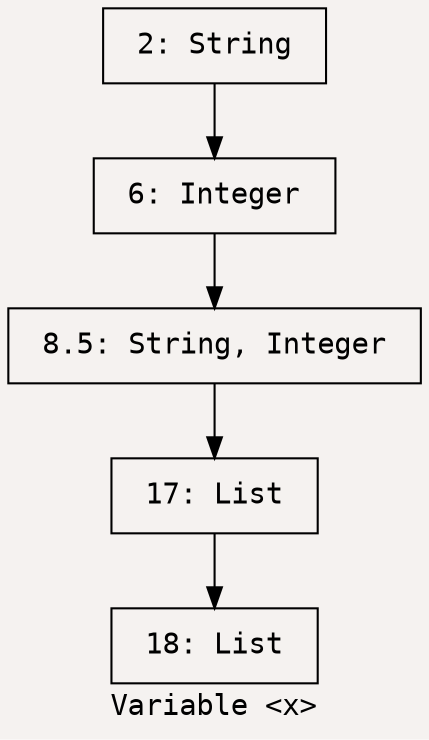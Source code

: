 digraph {
	label="Variable <x>"
	bgcolor="#f5f2f0"
	node [shape=box]
	node [fontname="Consolas,Monaco,'Andale Mono','Ubuntu Mono',monospace"]
	fontname="Consolas,Monaco,'Andale Mono','Ubuntu Mono',monospace"
	2 [label=" 2: String "]
	6 [label=" 6: Integer "]
	2 -> 6
	8.5 [label=" 8.5: String, Integer "]
	6 -> 8.5
	17 [label=" 17: List "]
	8.5 -> 17
	18 [label=" 18: List "]
	17 -> 18
}
